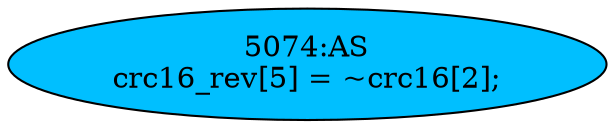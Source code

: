 strict digraph "" {
	node [label="\N"];
	"5074:AS"	 [ast="<pyverilog.vparser.ast.Assign object at 0x7f13b557dd50>",
		def_var="['crc16_rev']",
		fillcolor=deepskyblue,
		label="5074:AS
crc16_rev[5] = ~crc16[2];",
		statements="[]",
		style=filled,
		typ=Assign,
		use_var="['crc16']"];
}
